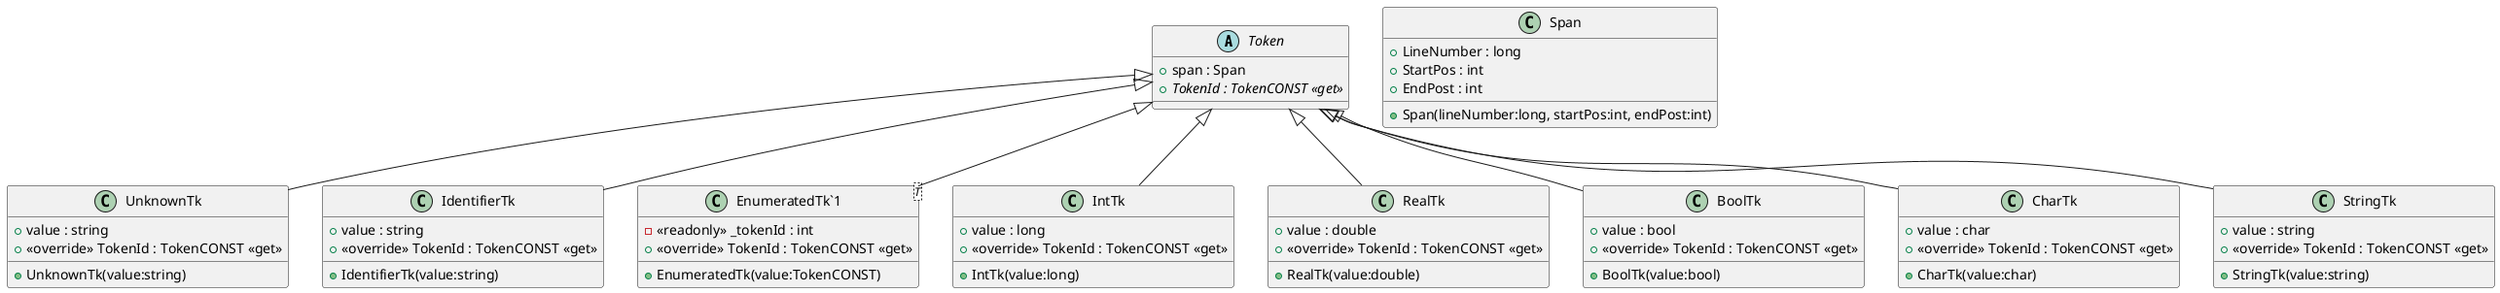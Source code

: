 @startuml
abstract class Token {
    + span : Span
    + {abstract} TokenId : TokenCONST <<get>>
}
class UnknownTk {
    + value : string
    + UnknownTk(value:string)
    + <<override>> TokenId : TokenCONST <<get>>
}
class IdentifierTk {
    + value : string
    + IdentifierTk(value:string)
    + <<override>> TokenId : TokenCONST <<get>>
}
class "EnumeratedTk`1"<T> {
    - <<readonly>> _tokenId : int
    + EnumeratedTk(value:TokenCONST)
    + <<override>> TokenId : TokenCONST <<get>>
}
class IntTk {
    + value : long
    + IntTk(value:long)
    + <<override>> TokenId : TokenCONST <<get>>
}
class RealTk {
    + value : double
    + RealTk(value:double)
    + <<override>> TokenId : TokenCONST <<get>>
}
class BoolTk {
    + value : bool
    + BoolTk(value:bool)
    + <<override>> TokenId : TokenCONST <<get>>
}
class CharTk {
    + value : char
    + CharTk(value:char)
    + <<override>> TokenId : TokenCONST <<get>>
}
class StringTk {
    + value : string
    + StringTk(value:string)
    + <<override>> TokenId : TokenCONST <<get>>
}
class Span {
    + LineNumber : long
    + StartPos : int
    + EndPost : int
    + Span(lineNumber:long, startPos:int, endPost:int)
}
Token <|-- UnknownTk
Token <|-- IdentifierTk
Token <|-- "EnumeratedTk`1"
Token <|-- IntTk
Token <|-- RealTk
Token <|-- BoolTk
Token <|-- CharTk
Token <|-- StringTk
@enduml
